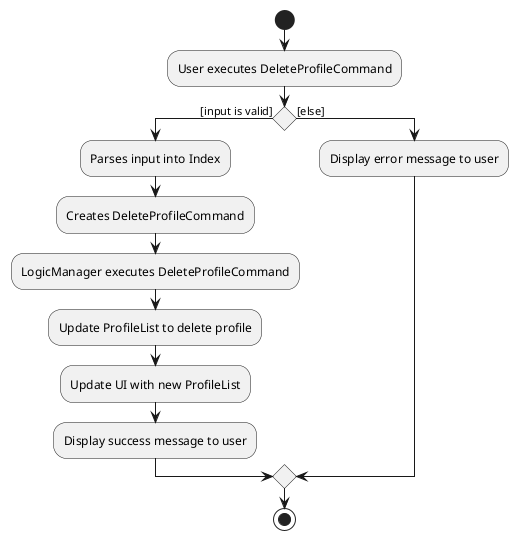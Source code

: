 @startuml
start
:User executes DeleteProfileCommand;

if () then ([input is valid])
    :Parses input into Index;
    :Creates DeleteProfileCommand;
    :LogicManager executes DeleteProfileCommand;
    :Update ProfileList to delete profile;
    :Update UI with new ProfileList;
    :Display success message to user;
else ([else])
    :Display error message to user;
endif

stop
@enduml